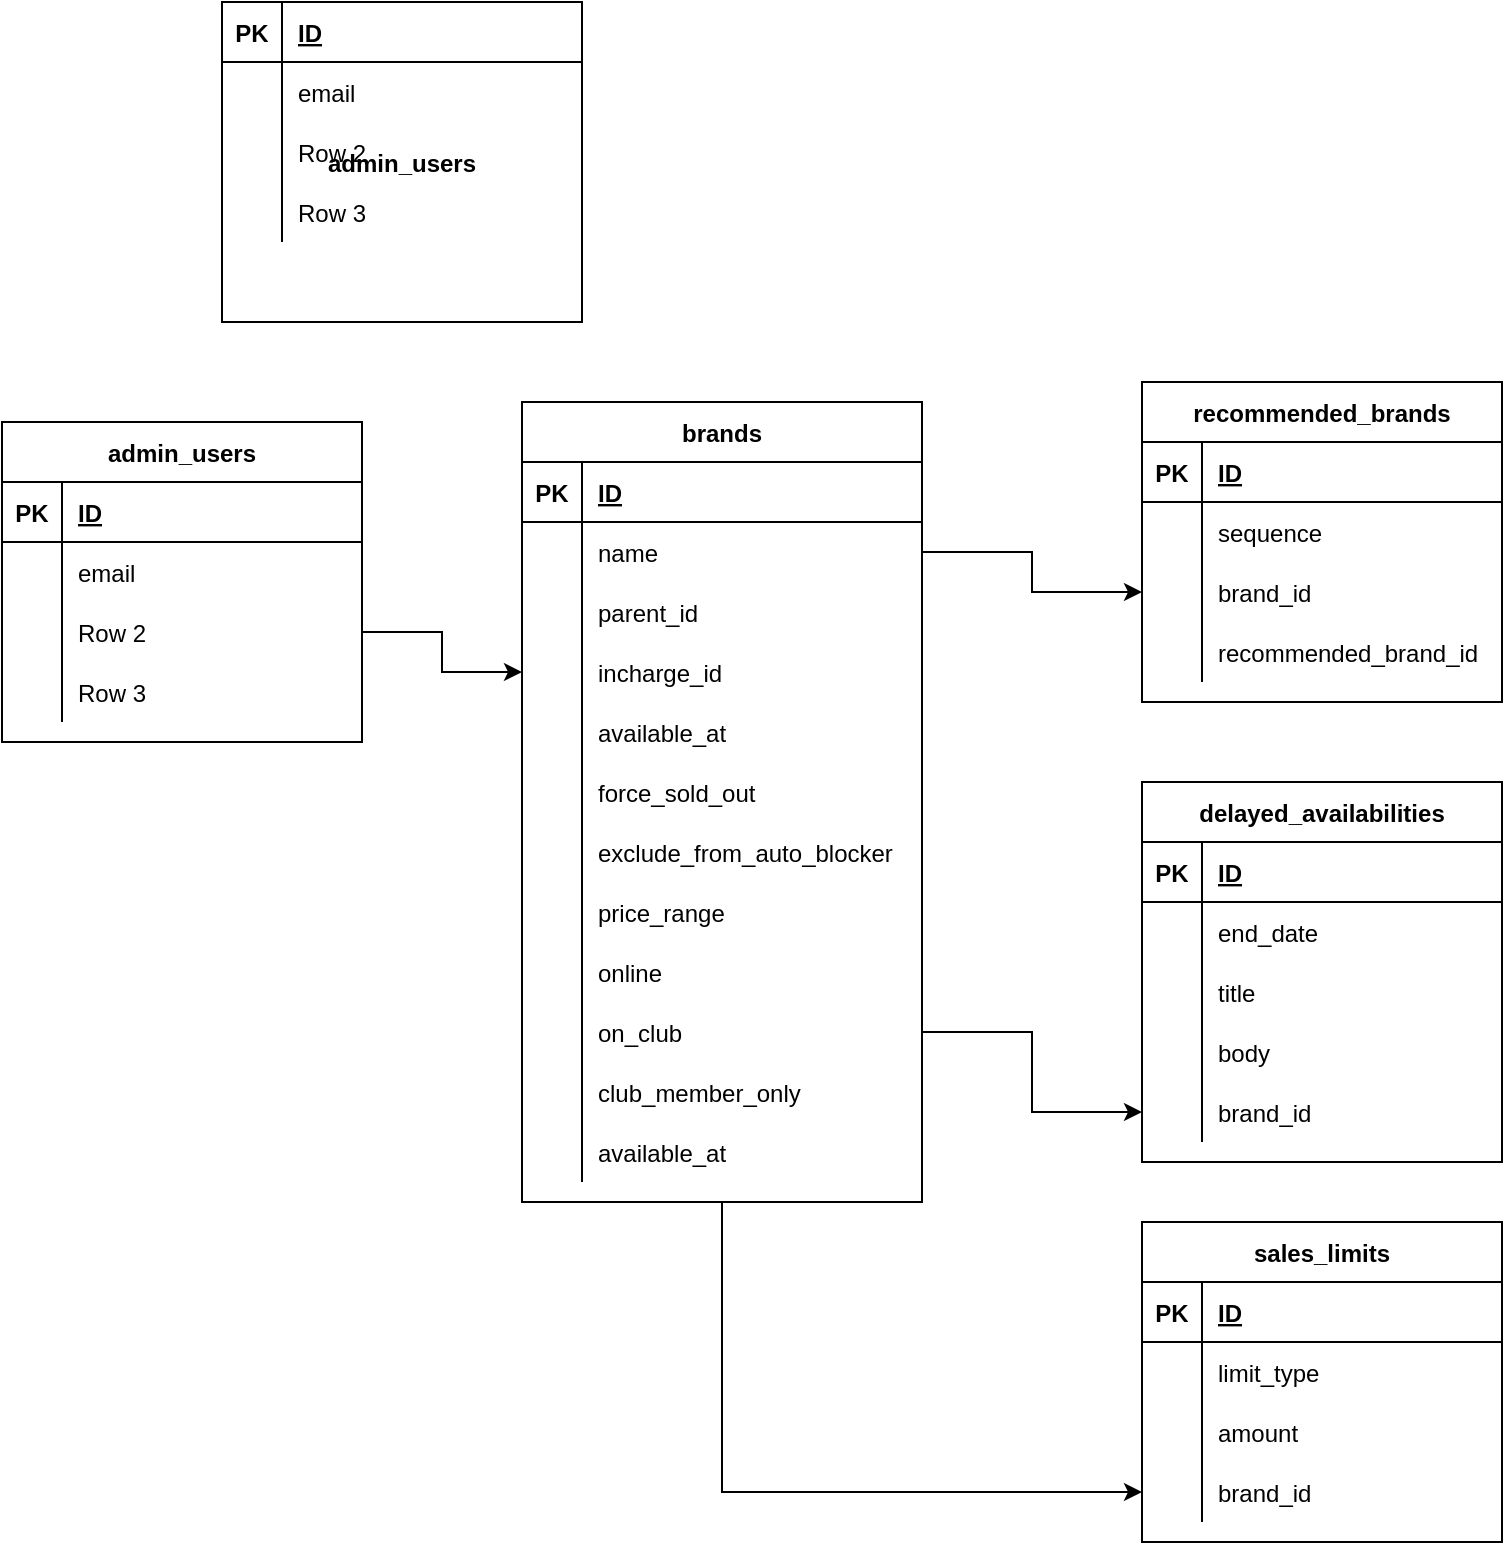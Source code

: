 <mxfile version="20.2.7" type="github">
  <diagram id="bgXe-DdSBc3N5ThcsuZM" name="Page-1">
    <mxGraphModel dx="826" dy="565" grid="1" gridSize="10" guides="1" tooltips="1" connect="1" arrows="1" fold="1" page="1" pageScale="1" pageWidth="850" pageHeight="1100" math="0" shadow="0">
      <root>
        <mxCell id="0" />
        <mxCell id="1" parent="0" />
        <mxCell id="TSjNfeN10RBtT6Kptu-F-99" style="edgeStyle=orthogonalEdgeStyle;rounded=0;orthogonalLoop=1;jettySize=auto;html=1;entryX=0;entryY=0.5;entryDx=0;entryDy=0;" parent="1" source="TSjNfeN10RBtT6Kptu-F-1" target="TSjNfeN10RBtT6Kptu-F-96" edge="1">
          <mxGeometry relative="1" as="geometry" />
        </mxCell>
        <mxCell id="TSjNfeN10RBtT6Kptu-F-1" value="brands" style="shape=table;startSize=30;container=1;collapsible=1;childLayout=tableLayout;fixedRows=1;rowLines=0;fontStyle=1;align=center;resizeLast=1;" parent="1" vertex="1">
          <mxGeometry x="330" y="490" width="200" height="400" as="geometry" />
        </mxCell>
        <mxCell id="TSjNfeN10RBtT6Kptu-F-2" value="" style="shape=tableRow;horizontal=0;startSize=0;swimlaneHead=0;swimlaneBody=0;fillColor=none;collapsible=0;dropTarget=0;points=[[0,0.5],[1,0.5]];portConstraint=eastwest;top=0;left=0;right=0;bottom=1;" parent="TSjNfeN10RBtT6Kptu-F-1" vertex="1">
          <mxGeometry y="30" width="200" height="30" as="geometry" />
        </mxCell>
        <mxCell id="TSjNfeN10RBtT6Kptu-F-3" value="PK" style="shape=partialRectangle;connectable=0;fillColor=none;top=0;left=0;bottom=0;right=0;fontStyle=1;overflow=hidden;" parent="TSjNfeN10RBtT6Kptu-F-2" vertex="1">
          <mxGeometry width="30" height="30" as="geometry">
            <mxRectangle width="30" height="30" as="alternateBounds" />
          </mxGeometry>
        </mxCell>
        <mxCell id="TSjNfeN10RBtT6Kptu-F-4" value="ID" style="shape=partialRectangle;connectable=0;fillColor=none;top=0;left=0;bottom=0;right=0;align=left;spacingLeft=6;fontStyle=5;overflow=hidden;" parent="TSjNfeN10RBtT6Kptu-F-2" vertex="1">
          <mxGeometry x="30" width="170" height="30" as="geometry">
            <mxRectangle width="170" height="30" as="alternateBounds" />
          </mxGeometry>
        </mxCell>
        <mxCell id="TSjNfeN10RBtT6Kptu-F-5" value="" style="shape=tableRow;horizontal=0;startSize=0;swimlaneHead=0;swimlaneBody=0;fillColor=none;collapsible=0;dropTarget=0;points=[[0,0.5],[1,0.5]];portConstraint=eastwest;top=0;left=0;right=0;bottom=0;" parent="TSjNfeN10RBtT6Kptu-F-1" vertex="1">
          <mxGeometry y="60" width="200" height="30" as="geometry" />
        </mxCell>
        <mxCell id="TSjNfeN10RBtT6Kptu-F-6" value="" style="shape=partialRectangle;connectable=0;fillColor=none;top=0;left=0;bottom=0;right=0;editable=1;overflow=hidden;" parent="TSjNfeN10RBtT6Kptu-F-5" vertex="1">
          <mxGeometry width="30" height="30" as="geometry">
            <mxRectangle width="30" height="30" as="alternateBounds" />
          </mxGeometry>
        </mxCell>
        <mxCell id="TSjNfeN10RBtT6Kptu-F-7" value="name" style="shape=partialRectangle;connectable=0;fillColor=none;top=0;left=0;bottom=0;right=0;align=left;spacingLeft=6;overflow=hidden;" parent="TSjNfeN10RBtT6Kptu-F-5" vertex="1">
          <mxGeometry x="30" width="170" height="30" as="geometry">
            <mxRectangle width="170" height="30" as="alternateBounds" />
          </mxGeometry>
        </mxCell>
        <mxCell id="TSjNfeN10RBtT6Kptu-F-8" value="" style="shape=tableRow;horizontal=0;startSize=0;swimlaneHead=0;swimlaneBody=0;fillColor=none;collapsible=0;dropTarget=0;points=[[0,0.5],[1,0.5]];portConstraint=eastwest;top=0;left=0;right=0;bottom=0;" parent="TSjNfeN10RBtT6Kptu-F-1" vertex="1">
          <mxGeometry y="90" width="200" height="30" as="geometry" />
        </mxCell>
        <mxCell id="TSjNfeN10RBtT6Kptu-F-9" value="" style="shape=partialRectangle;connectable=0;fillColor=none;top=0;left=0;bottom=0;right=0;editable=1;overflow=hidden;" parent="TSjNfeN10RBtT6Kptu-F-8" vertex="1">
          <mxGeometry width="30" height="30" as="geometry">
            <mxRectangle width="30" height="30" as="alternateBounds" />
          </mxGeometry>
        </mxCell>
        <mxCell id="TSjNfeN10RBtT6Kptu-F-10" value="parent_id" style="shape=partialRectangle;connectable=0;fillColor=none;top=0;left=0;bottom=0;right=0;align=left;spacingLeft=6;overflow=hidden;" parent="TSjNfeN10RBtT6Kptu-F-8" vertex="1">
          <mxGeometry x="30" width="170" height="30" as="geometry">
            <mxRectangle width="170" height="30" as="alternateBounds" />
          </mxGeometry>
        </mxCell>
        <mxCell id="TSjNfeN10RBtT6Kptu-F-11" value="" style="shape=tableRow;horizontal=0;startSize=0;swimlaneHead=0;swimlaneBody=0;fillColor=none;collapsible=0;dropTarget=0;points=[[0,0.5],[1,0.5]];portConstraint=eastwest;top=0;left=0;right=0;bottom=0;" parent="TSjNfeN10RBtT6Kptu-F-1" vertex="1">
          <mxGeometry y="120" width="200" height="30" as="geometry" />
        </mxCell>
        <mxCell id="TSjNfeN10RBtT6Kptu-F-12" value="" style="shape=partialRectangle;connectable=0;fillColor=none;top=0;left=0;bottom=0;right=0;editable=1;overflow=hidden;" parent="TSjNfeN10RBtT6Kptu-F-11" vertex="1">
          <mxGeometry width="30" height="30" as="geometry">
            <mxRectangle width="30" height="30" as="alternateBounds" />
          </mxGeometry>
        </mxCell>
        <mxCell id="TSjNfeN10RBtT6Kptu-F-13" value="incharge_id" style="shape=partialRectangle;connectable=0;fillColor=none;top=0;left=0;bottom=0;right=0;align=left;spacingLeft=6;overflow=hidden;" parent="TSjNfeN10RBtT6Kptu-F-11" vertex="1">
          <mxGeometry x="30" width="170" height="30" as="geometry">
            <mxRectangle width="170" height="30" as="alternateBounds" />
          </mxGeometry>
        </mxCell>
        <mxCell id="TSjNfeN10RBtT6Kptu-F-40" value="" style="shape=tableRow;horizontal=0;startSize=0;swimlaneHead=0;swimlaneBody=0;fillColor=none;collapsible=0;dropTarget=0;points=[[0,0.5],[1,0.5]];portConstraint=eastwest;top=0;left=0;right=0;bottom=0;" parent="TSjNfeN10RBtT6Kptu-F-1" vertex="1">
          <mxGeometry y="150" width="200" height="30" as="geometry" />
        </mxCell>
        <mxCell id="TSjNfeN10RBtT6Kptu-F-41" value="" style="shape=partialRectangle;connectable=0;fillColor=none;top=0;left=0;bottom=0;right=0;editable=1;overflow=hidden;" parent="TSjNfeN10RBtT6Kptu-F-40" vertex="1">
          <mxGeometry width="30" height="30" as="geometry">
            <mxRectangle width="30" height="30" as="alternateBounds" />
          </mxGeometry>
        </mxCell>
        <mxCell id="TSjNfeN10RBtT6Kptu-F-42" value="available_at" style="shape=partialRectangle;connectable=0;fillColor=none;top=0;left=0;bottom=0;right=0;align=left;spacingLeft=6;overflow=hidden;" parent="TSjNfeN10RBtT6Kptu-F-40" vertex="1">
          <mxGeometry x="30" width="170" height="30" as="geometry">
            <mxRectangle width="170" height="30" as="alternateBounds" />
          </mxGeometry>
        </mxCell>
        <mxCell id="TSjNfeN10RBtT6Kptu-F-43" value="" style="shape=tableRow;horizontal=0;startSize=0;swimlaneHead=0;swimlaneBody=0;fillColor=none;collapsible=0;dropTarget=0;points=[[0,0.5],[1,0.5]];portConstraint=eastwest;top=0;left=0;right=0;bottom=0;" parent="TSjNfeN10RBtT6Kptu-F-1" vertex="1">
          <mxGeometry y="180" width="200" height="30" as="geometry" />
        </mxCell>
        <mxCell id="TSjNfeN10RBtT6Kptu-F-44" value="" style="shape=partialRectangle;connectable=0;fillColor=none;top=0;left=0;bottom=0;right=0;editable=1;overflow=hidden;" parent="TSjNfeN10RBtT6Kptu-F-43" vertex="1">
          <mxGeometry width="30" height="30" as="geometry">
            <mxRectangle width="30" height="30" as="alternateBounds" />
          </mxGeometry>
        </mxCell>
        <mxCell id="TSjNfeN10RBtT6Kptu-F-45" value="force_sold_out" style="shape=partialRectangle;connectable=0;fillColor=none;top=0;left=0;bottom=0;right=0;align=left;spacingLeft=6;overflow=hidden;" parent="TSjNfeN10RBtT6Kptu-F-43" vertex="1">
          <mxGeometry x="30" width="170" height="30" as="geometry">
            <mxRectangle width="170" height="30" as="alternateBounds" />
          </mxGeometry>
        </mxCell>
        <mxCell id="TSjNfeN10RBtT6Kptu-F-46" value="" style="shape=tableRow;horizontal=0;startSize=0;swimlaneHead=0;swimlaneBody=0;fillColor=none;collapsible=0;dropTarget=0;points=[[0,0.5],[1,0.5]];portConstraint=eastwest;top=0;left=0;right=0;bottom=0;" parent="TSjNfeN10RBtT6Kptu-F-1" vertex="1">
          <mxGeometry y="210" width="200" height="30" as="geometry" />
        </mxCell>
        <mxCell id="TSjNfeN10RBtT6Kptu-F-47" value="" style="shape=partialRectangle;connectable=0;fillColor=none;top=0;left=0;bottom=0;right=0;editable=1;overflow=hidden;" parent="TSjNfeN10RBtT6Kptu-F-46" vertex="1">
          <mxGeometry width="30" height="30" as="geometry">
            <mxRectangle width="30" height="30" as="alternateBounds" />
          </mxGeometry>
        </mxCell>
        <mxCell id="TSjNfeN10RBtT6Kptu-F-48" value="exclude_from_auto_blocker" style="shape=partialRectangle;connectable=0;fillColor=none;top=0;left=0;bottom=0;right=0;align=left;spacingLeft=6;overflow=hidden;" parent="TSjNfeN10RBtT6Kptu-F-46" vertex="1">
          <mxGeometry x="30" width="170" height="30" as="geometry">
            <mxRectangle width="170" height="30" as="alternateBounds" />
          </mxGeometry>
        </mxCell>
        <mxCell id="TSjNfeN10RBtT6Kptu-F-49" value="" style="shape=tableRow;horizontal=0;startSize=0;swimlaneHead=0;swimlaneBody=0;fillColor=none;collapsible=0;dropTarget=0;points=[[0,0.5],[1,0.5]];portConstraint=eastwest;top=0;left=0;right=0;bottom=0;" parent="TSjNfeN10RBtT6Kptu-F-1" vertex="1">
          <mxGeometry y="240" width="200" height="30" as="geometry" />
        </mxCell>
        <mxCell id="TSjNfeN10RBtT6Kptu-F-50" value="" style="shape=partialRectangle;connectable=0;fillColor=none;top=0;left=0;bottom=0;right=0;editable=1;overflow=hidden;" parent="TSjNfeN10RBtT6Kptu-F-49" vertex="1">
          <mxGeometry width="30" height="30" as="geometry">
            <mxRectangle width="30" height="30" as="alternateBounds" />
          </mxGeometry>
        </mxCell>
        <mxCell id="TSjNfeN10RBtT6Kptu-F-51" value="price_range" style="shape=partialRectangle;connectable=0;fillColor=none;top=0;left=0;bottom=0;right=0;align=left;spacingLeft=6;overflow=hidden;" parent="TSjNfeN10RBtT6Kptu-F-49" vertex="1">
          <mxGeometry x="30" width="170" height="30" as="geometry">
            <mxRectangle width="170" height="30" as="alternateBounds" />
          </mxGeometry>
        </mxCell>
        <mxCell id="TSjNfeN10RBtT6Kptu-F-52" value="" style="shape=tableRow;horizontal=0;startSize=0;swimlaneHead=0;swimlaneBody=0;fillColor=none;collapsible=0;dropTarget=0;points=[[0,0.5],[1,0.5]];portConstraint=eastwest;top=0;left=0;right=0;bottom=0;" parent="TSjNfeN10RBtT6Kptu-F-1" vertex="1">
          <mxGeometry y="270" width="200" height="30" as="geometry" />
        </mxCell>
        <mxCell id="TSjNfeN10RBtT6Kptu-F-53" value="" style="shape=partialRectangle;connectable=0;fillColor=none;top=0;left=0;bottom=0;right=0;editable=1;overflow=hidden;" parent="TSjNfeN10RBtT6Kptu-F-52" vertex="1">
          <mxGeometry width="30" height="30" as="geometry">
            <mxRectangle width="30" height="30" as="alternateBounds" />
          </mxGeometry>
        </mxCell>
        <mxCell id="TSjNfeN10RBtT6Kptu-F-54" value="online" style="shape=partialRectangle;connectable=0;fillColor=none;top=0;left=0;bottom=0;right=0;align=left;spacingLeft=6;overflow=hidden;" parent="TSjNfeN10RBtT6Kptu-F-52" vertex="1">
          <mxGeometry x="30" width="170" height="30" as="geometry">
            <mxRectangle width="170" height="30" as="alternateBounds" />
          </mxGeometry>
        </mxCell>
        <mxCell id="TSjNfeN10RBtT6Kptu-F-55" value="" style="shape=tableRow;horizontal=0;startSize=0;swimlaneHead=0;swimlaneBody=0;fillColor=none;collapsible=0;dropTarget=0;points=[[0,0.5],[1,0.5]];portConstraint=eastwest;top=0;left=0;right=0;bottom=0;" parent="TSjNfeN10RBtT6Kptu-F-1" vertex="1">
          <mxGeometry y="300" width="200" height="30" as="geometry" />
        </mxCell>
        <mxCell id="TSjNfeN10RBtT6Kptu-F-56" value="" style="shape=partialRectangle;connectable=0;fillColor=none;top=0;left=0;bottom=0;right=0;editable=1;overflow=hidden;" parent="TSjNfeN10RBtT6Kptu-F-55" vertex="1">
          <mxGeometry width="30" height="30" as="geometry">
            <mxRectangle width="30" height="30" as="alternateBounds" />
          </mxGeometry>
        </mxCell>
        <mxCell id="TSjNfeN10RBtT6Kptu-F-57" value="on_club" style="shape=partialRectangle;connectable=0;fillColor=none;top=0;left=0;bottom=0;right=0;align=left;spacingLeft=6;overflow=hidden;" parent="TSjNfeN10RBtT6Kptu-F-55" vertex="1">
          <mxGeometry x="30" width="170" height="30" as="geometry">
            <mxRectangle width="170" height="30" as="alternateBounds" />
          </mxGeometry>
        </mxCell>
        <mxCell id="TSjNfeN10RBtT6Kptu-F-58" value="" style="shape=tableRow;horizontal=0;startSize=0;swimlaneHead=0;swimlaneBody=0;fillColor=none;collapsible=0;dropTarget=0;points=[[0,0.5],[1,0.5]];portConstraint=eastwest;top=0;left=0;right=0;bottom=0;" parent="TSjNfeN10RBtT6Kptu-F-1" vertex="1">
          <mxGeometry y="330" width="200" height="30" as="geometry" />
        </mxCell>
        <mxCell id="TSjNfeN10RBtT6Kptu-F-59" value="" style="shape=partialRectangle;connectable=0;fillColor=none;top=0;left=0;bottom=0;right=0;editable=1;overflow=hidden;" parent="TSjNfeN10RBtT6Kptu-F-58" vertex="1">
          <mxGeometry width="30" height="30" as="geometry">
            <mxRectangle width="30" height="30" as="alternateBounds" />
          </mxGeometry>
        </mxCell>
        <mxCell id="TSjNfeN10RBtT6Kptu-F-60" value="club_member_only" style="shape=partialRectangle;connectable=0;fillColor=none;top=0;left=0;bottom=0;right=0;align=left;spacingLeft=6;overflow=hidden;" parent="TSjNfeN10RBtT6Kptu-F-58" vertex="1">
          <mxGeometry x="30" width="170" height="30" as="geometry">
            <mxRectangle width="170" height="30" as="alternateBounds" />
          </mxGeometry>
        </mxCell>
        <mxCell id="TSjNfeN10RBtT6Kptu-F-61" value="" style="shape=tableRow;horizontal=0;startSize=0;swimlaneHead=0;swimlaneBody=0;fillColor=none;collapsible=0;dropTarget=0;points=[[0,0.5],[1,0.5]];portConstraint=eastwest;top=0;left=0;right=0;bottom=0;" parent="TSjNfeN10RBtT6Kptu-F-1" vertex="1">
          <mxGeometry y="360" width="200" height="30" as="geometry" />
        </mxCell>
        <mxCell id="TSjNfeN10RBtT6Kptu-F-62" value="" style="shape=partialRectangle;connectable=0;fillColor=none;top=0;left=0;bottom=0;right=0;editable=1;overflow=hidden;" parent="TSjNfeN10RBtT6Kptu-F-61" vertex="1">
          <mxGeometry width="30" height="30" as="geometry">
            <mxRectangle width="30" height="30" as="alternateBounds" />
          </mxGeometry>
        </mxCell>
        <mxCell id="TSjNfeN10RBtT6Kptu-F-63" value="available_at" style="shape=partialRectangle;connectable=0;fillColor=none;top=0;left=0;bottom=0;right=0;align=left;spacingLeft=6;overflow=hidden;" parent="TSjNfeN10RBtT6Kptu-F-61" vertex="1">
          <mxGeometry x="30" width="170" height="30" as="geometry">
            <mxRectangle width="170" height="30" as="alternateBounds" />
          </mxGeometry>
        </mxCell>
        <mxCell id="TSjNfeN10RBtT6Kptu-F-14" value="admin_users" style="shape=table;startSize=30;container=1;collapsible=1;childLayout=tableLayout;fixedRows=1;rowLines=0;fontStyle=1;align=center;resizeLast=1;" parent="1" vertex="1">
          <mxGeometry x="70" y="500" width="180" height="160" as="geometry" />
        </mxCell>
        <mxCell id="TSjNfeN10RBtT6Kptu-F-15" value="" style="shape=tableRow;horizontal=0;startSize=0;swimlaneHead=0;swimlaneBody=0;fillColor=none;collapsible=0;dropTarget=0;points=[[0,0.5],[1,0.5]];portConstraint=eastwest;top=0;left=0;right=0;bottom=1;" parent="TSjNfeN10RBtT6Kptu-F-14" vertex="1">
          <mxGeometry y="30" width="180" height="30" as="geometry" />
        </mxCell>
        <mxCell id="TSjNfeN10RBtT6Kptu-F-16" value="PK" style="shape=partialRectangle;connectable=0;fillColor=none;top=0;left=0;bottom=0;right=0;fontStyle=1;overflow=hidden;" parent="TSjNfeN10RBtT6Kptu-F-15" vertex="1">
          <mxGeometry width="30" height="30" as="geometry">
            <mxRectangle width="30" height="30" as="alternateBounds" />
          </mxGeometry>
        </mxCell>
        <mxCell id="TSjNfeN10RBtT6Kptu-F-17" value="ID" style="shape=partialRectangle;connectable=0;fillColor=none;top=0;left=0;bottom=0;right=0;align=left;spacingLeft=6;fontStyle=5;overflow=hidden;" parent="TSjNfeN10RBtT6Kptu-F-15" vertex="1">
          <mxGeometry x="30" width="150" height="30" as="geometry">
            <mxRectangle width="150" height="30" as="alternateBounds" />
          </mxGeometry>
        </mxCell>
        <mxCell id="TSjNfeN10RBtT6Kptu-F-18" value="" style="shape=tableRow;horizontal=0;startSize=0;swimlaneHead=0;swimlaneBody=0;fillColor=none;collapsible=0;dropTarget=0;points=[[0,0.5],[1,0.5]];portConstraint=eastwest;top=0;left=0;right=0;bottom=0;" parent="TSjNfeN10RBtT6Kptu-F-14" vertex="1">
          <mxGeometry y="60" width="180" height="30" as="geometry" />
        </mxCell>
        <mxCell id="TSjNfeN10RBtT6Kptu-F-19" value="" style="shape=partialRectangle;connectable=0;fillColor=none;top=0;left=0;bottom=0;right=0;editable=1;overflow=hidden;" parent="TSjNfeN10RBtT6Kptu-F-18" vertex="1">
          <mxGeometry width="30" height="30" as="geometry">
            <mxRectangle width="30" height="30" as="alternateBounds" />
          </mxGeometry>
        </mxCell>
        <mxCell id="TSjNfeN10RBtT6Kptu-F-20" value="email" style="shape=partialRectangle;connectable=0;fillColor=none;top=0;left=0;bottom=0;right=0;align=left;spacingLeft=6;overflow=hidden;" parent="TSjNfeN10RBtT6Kptu-F-18" vertex="1">
          <mxGeometry x="30" width="150" height="30" as="geometry">
            <mxRectangle width="150" height="30" as="alternateBounds" />
          </mxGeometry>
        </mxCell>
        <mxCell id="TSjNfeN10RBtT6Kptu-F-21" value="" style="shape=tableRow;horizontal=0;startSize=0;swimlaneHead=0;swimlaneBody=0;fillColor=none;collapsible=0;dropTarget=0;points=[[0,0.5],[1,0.5]];portConstraint=eastwest;top=0;left=0;right=0;bottom=0;" parent="TSjNfeN10RBtT6Kptu-F-14" vertex="1">
          <mxGeometry y="90" width="180" height="30" as="geometry" />
        </mxCell>
        <mxCell id="TSjNfeN10RBtT6Kptu-F-22" value="" style="shape=partialRectangle;connectable=0;fillColor=none;top=0;left=0;bottom=0;right=0;editable=1;overflow=hidden;" parent="TSjNfeN10RBtT6Kptu-F-21" vertex="1">
          <mxGeometry width="30" height="30" as="geometry">
            <mxRectangle width="30" height="30" as="alternateBounds" />
          </mxGeometry>
        </mxCell>
        <mxCell id="TSjNfeN10RBtT6Kptu-F-23" value="Row 2" style="shape=partialRectangle;connectable=0;fillColor=none;top=0;left=0;bottom=0;right=0;align=left;spacingLeft=6;overflow=hidden;" parent="TSjNfeN10RBtT6Kptu-F-21" vertex="1">
          <mxGeometry x="30" width="150" height="30" as="geometry">
            <mxRectangle width="150" height="30" as="alternateBounds" />
          </mxGeometry>
        </mxCell>
        <mxCell id="TSjNfeN10RBtT6Kptu-F-24" value="" style="shape=tableRow;horizontal=0;startSize=0;swimlaneHead=0;swimlaneBody=0;fillColor=none;collapsible=0;dropTarget=0;points=[[0,0.5],[1,0.5]];portConstraint=eastwest;top=0;left=0;right=0;bottom=0;" parent="TSjNfeN10RBtT6Kptu-F-14" vertex="1">
          <mxGeometry y="120" width="180" height="30" as="geometry" />
        </mxCell>
        <mxCell id="TSjNfeN10RBtT6Kptu-F-25" value="" style="shape=partialRectangle;connectable=0;fillColor=none;top=0;left=0;bottom=0;right=0;editable=1;overflow=hidden;" parent="TSjNfeN10RBtT6Kptu-F-24" vertex="1">
          <mxGeometry width="30" height="30" as="geometry">
            <mxRectangle width="30" height="30" as="alternateBounds" />
          </mxGeometry>
        </mxCell>
        <mxCell id="TSjNfeN10RBtT6Kptu-F-26" value="Row 3" style="shape=partialRectangle;connectable=0;fillColor=none;top=0;left=0;bottom=0;right=0;align=left;spacingLeft=6;overflow=hidden;" parent="TSjNfeN10RBtT6Kptu-F-24" vertex="1">
          <mxGeometry x="30" width="150" height="30" as="geometry">
            <mxRectangle width="150" height="30" as="alternateBounds" />
          </mxGeometry>
        </mxCell>
        <mxCell id="TSjNfeN10RBtT6Kptu-F-27" value="recommended_brands" style="shape=table;startSize=30;container=1;collapsible=1;childLayout=tableLayout;fixedRows=1;rowLines=0;fontStyle=1;align=center;resizeLast=1;" parent="1" vertex="1">
          <mxGeometry x="640" y="480" width="180" height="160" as="geometry" />
        </mxCell>
        <mxCell id="TSjNfeN10RBtT6Kptu-F-28" value="" style="shape=tableRow;horizontal=0;startSize=0;swimlaneHead=0;swimlaneBody=0;fillColor=none;collapsible=0;dropTarget=0;points=[[0,0.5],[1,0.5]];portConstraint=eastwest;top=0;left=0;right=0;bottom=1;" parent="TSjNfeN10RBtT6Kptu-F-27" vertex="1">
          <mxGeometry y="30" width="180" height="30" as="geometry" />
        </mxCell>
        <mxCell id="TSjNfeN10RBtT6Kptu-F-29" value="PK" style="shape=partialRectangle;connectable=0;fillColor=none;top=0;left=0;bottom=0;right=0;fontStyle=1;overflow=hidden;" parent="TSjNfeN10RBtT6Kptu-F-28" vertex="1">
          <mxGeometry width="30" height="30" as="geometry">
            <mxRectangle width="30" height="30" as="alternateBounds" />
          </mxGeometry>
        </mxCell>
        <mxCell id="TSjNfeN10RBtT6Kptu-F-30" value="ID" style="shape=partialRectangle;connectable=0;fillColor=none;top=0;left=0;bottom=0;right=0;align=left;spacingLeft=6;fontStyle=5;overflow=hidden;" parent="TSjNfeN10RBtT6Kptu-F-28" vertex="1">
          <mxGeometry x="30" width="150" height="30" as="geometry">
            <mxRectangle width="150" height="30" as="alternateBounds" />
          </mxGeometry>
        </mxCell>
        <mxCell id="TSjNfeN10RBtT6Kptu-F-31" value="" style="shape=tableRow;horizontal=0;startSize=0;swimlaneHead=0;swimlaneBody=0;fillColor=none;collapsible=0;dropTarget=0;points=[[0,0.5],[1,0.5]];portConstraint=eastwest;top=0;left=0;right=0;bottom=0;" parent="TSjNfeN10RBtT6Kptu-F-27" vertex="1">
          <mxGeometry y="60" width="180" height="30" as="geometry" />
        </mxCell>
        <mxCell id="TSjNfeN10RBtT6Kptu-F-32" value="" style="shape=partialRectangle;connectable=0;fillColor=none;top=0;left=0;bottom=0;right=0;editable=1;overflow=hidden;" parent="TSjNfeN10RBtT6Kptu-F-31" vertex="1">
          <mxGeometry width="30" height="30" as="geometry">
            <mxRectangle width="30" height="30" as="alternateBounds" />
          </mxGeometry>
        </mxCell>
        <mxCell id="TSjNfeN10RBtT6Kptu-F-33" value="sequence" style="shape=partialRectangle;connectable=0;fillColor=none;top=0;left=0;bottom=0;right=0;align=left;spacingLeft=6;overflow=hidden;" parent="TSjNfeN10RBtT6Kptu-F-31" vertex="1">
          <mxGeometry x="30" width="150" height="30" as="geometry">
            <mxRectangle width="150" height="30" as="alternateBounds" />
          </mxGeometry>
        </mxCell>
        <mxCell id="TSjNfeN10RBtT6Kptu-F-34" value="" style="shape=tableRow;horizontal=0;startSize=0;swimlaneHead=0;swimlaneBody=0;fillColor=none;collapsible=0;dropTarget=0;points=[[0,0.5],[1,0.5]];portConstraint=eastwest;top=0;left=0;right=0;bottom=0;" parent="TSjNfeN10RBtT6Kptu-F-27" vertex="1">
          <mxGeometry y="90" width="180" height="30" as="geometry" />
        </mxCell>
        <mxCell id="TSjNfeN10RBtT6Kptu-F-35" value="" style="shape=partialRectangle;connectable=0;fillColor=none;top=0;left=0;bottom=0;right=0;editable=1;overflow=hidden;" parent="TSjNfeN10RBtT6Kptu-F-34" vertex="1">
          <mxGeometry width="30" height="30" as="geometry">
            <mxRectangle width="30" height="30" as="alternateBounds" />
          </mxGeometry>
        </mxCell>
        <mxCell id="TSjNfeN10RBtT6Kptu-F-36" value="brand_id" style="shape=partialRectangle;connectable=0;fillColor=none;top=0;left=0;bottom=0;right=0;align=left;spacingLeft=6;overflow=hidden;" parent="TSjNfeN10RBtT6Kptu-F-34" vertex="1">
          <mxGeometry x="30" width="150" height="30" as="geometry">
            <mxRectangle width="150" height="30" as="alternateBounds" />
          </mxGeometry>
        </mxCell>
        <mxCell id="TSjNfeN10RBtT6Kptu-F-37" value="" style="shape=tableRow;horizontal=0;startSize=0;swimlaneHead=0;swimlaneBody=0;fillColor=none;collapsible=0;dropTarget=0;points=[[0,0.5],[1,0.5]];portConstraint=eastwest;top=0;left=0;right=0;bottom=0;" parent="TSjNfeN10RBtT6Kptu-F-27" vertex="1">
          <mxGeometry y="120" width="180" height="30" as="geometry" />
        </mxCell>
        <mxCell id="TSjNfeN10RBtT6Kptu-F-38" value="" style="shape=partialRectangle;connectable=0;fillColor=none;top=0;left=0;bottom=0;right=0;editable=1;overflow=hidden;" parent="TSjNfeN10RBtT6Kptu-F-37" vertex="1">
          <mxGeometry width="30" height="30" as="geometry">
            <mxRectangle width="30" height="30" as="alternateBounds" />
          </mxGeometry>
        </mxCell>
        <mxCell id="TSjNfeN10RBtT6Kptu-F-39" value="recommended_brand_id" style="shape=partialRectangle;connectable=0;fillColor=none;top=0;left=0;bottom=0;right=0;align=left;spacingLeft=6;overflow=hidden;" parent="TSjNfeN10RBtT6Kptu-F-37" vertex="1">
          <mxGeometry x="30" width="150" height="30" as="geometry">
            <mxRectangle width="150" height="30" as="alternateBounds" />
          </mxGeometry>
        </mxCell>
        <mxCell id="TSjNfeN10RBtT6Kptu-F-64" value="delayed_availabilities" style="shape=table;startSize=30;container=1;collapsible=1;childLayout=tableLayout;fixedRows=1;rowLines=0;fontStyle=1;align=center;resizeLast=1;" parent="1" vertex="1">
          <mxGeometry x="640" y="680" width="180" height="190" as="geometry" />
        </mxCell>
        <mxCell id="TSjNfeN10RBtT6Kptu-F-65" value="" style="shape=tableRow;horizontal=0;startSize=0;swimlaneHead=0;swimlaneBody=0;fillColor=none;collapsible=0;dropTarget=0;points=[[0,0.5],[1,0.5]];portConstraint=eastwest;top=0;left=0;right=0;bottom=1;" parent="TSjNfeN10RBtT6Kptu-F-64" vertex="1">
          <mxGeometry y="30" width="180" height="30" as="geometry" />
        </mxCell>
        <mxCell id="TSjNfeN10RBtT6Kptu-F-66" value="PK" style="shape=partialRectangle;connectable=0;fillColor=none;top=0;left=0;bottom=0;right=0;fontStyle=1;overflow=hidden;" parent="TSjNfeN10RBtT6Kptu-F-65" vertex="1">
          <mxGeometry width="30" height="30" as="geometry">
            <mxRectangle width="30" height="30" as="alternateBounds" />
          </mxGeometry>
        </mxCell>
        <mxCell id="TSjNfeN10RBtT6Kptu-F-67" value="ID" style="shape=partialRectangle;connectable=0;fillColor=none;top=0;left=0;bottom=0;right=0;align=left;spacingLeft=6;fontStyle=5;overflow=hidden;" parent="TSjNfeN10RBtT6Kptu-F-65" vertex="1">
          <mxGeometry x="30" width="150" height="30" as="geometry">
            <mxRectangle width="150" height="30" as="alternateBounds" />
          </mxGeometry>
        </mxCell>
        <mxCell id="TSjNfeN10RBtT6Kptu-F-68" value="" style="shape=tableRow;horizontal=0;startSize=0;swimlaneHead=0;swimlaneBody=0;fillColor=none;collapsible=0;dropTarget=0;points=[[0,0.5],[1,0.5]];portConstraint=eastwest;top=0;left=0;right=0;bottom=0;" parent="TSjNfeN10RBtT6Kptu-F-64" vertex="1">
          <mxGeometry y="60" width="180" height="30" as="geometry" />
        </mxCell>
        <mxCell id="TSjNfeN10RBtT6Kptu-F-69" value="" style="shape=partialRectangle;connectable=0;fillColor=none;top=0;left=0;bottom=0;right=0;editable=1;overflow=hidden;" parent="TSjNfeN10RBtT6Kptu-F-68" vertex="1">
          <mxGeometry width="30" height="30" as="geometry">
            <mxRectangle width="30" height="30" as="alternateBounds" />
          </mxGeometry>
        </mxCell>
        <mxCell id="TSjNfeN10RBtT6Kptu-F-70" value="end_date" style="shape=partialRectangle;connectable=0;fillColor=none;top=0;left=0;bottom=0;right=0;align=left;spacingLeft=6;overflow=hidden;" parent="TSjNfeN10RBtT6Kptu-F-68" vertex="1">
          <mxGeometry x="30" width="150" height="30" as="geometry">
            <mxRectangle width="150" height="30" as="alternateBounds" />
          </mxGeometry>
        </mxCell>
        <mxCell id="TSjNfeN10RBtT6Kptu-F-71" value="" style="shape=tableRow;horizontal=0;startSize=0;swimlaneHead=0;swimlaneBody=0;fillColor=none;collapsible=0;dropTarget=0;points=[[0,0.5],[1,0.5]];portConstraint=eastwest;top=0;left=0;right=0;bottom=0;" parent="TSjNfeN10RBtT6Kptu-F-64" vertex="1">
          <mxGeometry y="90" width="180" height="30" as="geometry" />
        </mxCell>
        <mxCell id="TSjNfeN10RBtT6Kptu-F-72" value="" style="shape=partialRectangle;connectable=0;fillColor=none;top=0;left=0;bottom=0;right=0;editable=1;overflow=hidden;" parent="TSjNfeN10RBtT6Kptu-F-71" vertex="1">
          <mxGeometry width="30" height="30" as="geometry">
            <mxRectangle width="30" height="30" as="alternateBounds" />
          </mxGeometry>
        </mxCell>
        <mxCell id="TSjNfeN10RBtT6Kptu-F-73" value="title" style="shape=partialRectangle;connectable=0;fillColor=none;top=0;left=0;bottom=0;right=0;align=left;spacingLeft=6;overflow=hidden;" parent="TSjNfeN10RBtT6Kptu-F-71" vertex="1">
          <mxGeometry x="30" width="150" height="30" as="geometry">
            <mxRectangle width="150" height="30" as="alternateBounds" />
          </mxGeometry>
        </mxCell>
        <mxCell id="TSjNfeN10RBtT6Kptu-F-74" value="" style="shape=tableRow;horizontal=0;startSize=0;swimlaneHead=0;swimlaneBody=0;fillColor=none;collapsible=0;dropTarget=0;points=[[0,0.5],[1,0.5]];portConstraint=eastwest;top=0;left=0;right=0;bottom=0;" parent="TSjNfeN10RBtT6Kptu-F-64" vertex="1">
          <mxGeometry y="120" width="180" height="30" as="geometry" />
        </mxCell>
        <mxCell id="TSjNfeN10RBtT6Kptu-F-75" value="" style="shape=partialRectangle;connectable=0;fillColor=none;top=0;left=0;bottom=0;right=0;editable=1;overflow=hidden;" parent="TSjNfeN10RBtT6Kptu-F-74" vertex="1">
          <mxGeometry width="30" height="30" as="geometry">
            <mxRectangle width="30" height="30" as="alternateBounds" />
          </mxGeometry>
        </mxCell>
        <mxCell id="TSjNfeN10RBtT6Kptu-F-76" value="body" style="shape=partialRectangle;connectable=0;fillColor=none;top=0;left=0;bottom=0;right=0;align=left;spacingLeft=6;overflow=hidden;" parent="TSjNfeN10RBtT6Kptu-F-74" vertex="1">
          <mxGeometry x="30" width="150" height="30" as="geometry">
            <mxRectangle width="150" height="30" as="alternateBounds" />
          </mxGeometry>
        </mxCell>
        <mxCell id="TSjNfeN10RBtT6Kptu-F-77" value="" style="shape=tableRow;horizontal=0;startSize=0;swimlaneHead=0;swimlaneBody=0;fillColor=none;collapsible=0;dropTarget=0;points=[[0,0.5],[1,0.5]];portConstraint=eastwest;top=0;left=0;right=0;bottom=0;" parent="TSjNfeN10RBtT6Kptu-F-64" vertex="1">
          <mxGeometry y="150" width="180" height="30" as="geometry" />
        </mxCell>
        <mxCell id="TSjNfeN10RBtT6Kptu-F-78" value="" style="shape=partialRectangle;connectable=0;fillColor=none;top=0;left=0;bottom=0;right=0;editable=1;overflow=hidden;" parent="TSjNfeN10RBtT6Kptu-F-77" vertex="1">
          <mxGeometry width="30" height="30" as="geometry">
            <mxRectangle width="30" height="30" as="alternateBounds" />
          </mxGeometry>
        </mxCell>
        <mxCell id="TSjNfeN10RBtT6Kptu-F-79" value="brand_id" style="shape=partialRectangle;connectable=0;fillColor=none;top=0;left=0;bottom=0;right=0;align=left;spacingLeft=6;overflow=hidden;" parent="TSjNfeN10RBtT6Kptu-F-77" vertex="1">
          <mxGeometry x="30" width="150" height="30" as="geometry">
            <mxRectangle width="150" height="30" as="alternateBounds" />
          </mxGeometry>
        </mxCell>
        <mxCell id="TSjNfeN10RBtT6Kptu-F-80" style="edgeStyle=orthogonalEdgeStyle;rounded=0;orthogonalLoop=1;jettySize=auto;html=1;exitX=1;exitY=0.5;exitDx=0;exitDy=0;entryX=0;entryY=0.5;entryDx=0;entryDy=0;" parent="1" source="TSjNfeN10RBtT6Kptu-F-5" target="TSjNfeN10RBtT6Kptu-F-34" edge="1">
          <mxGeometry relative="1" as="geometry" />
        </mxCell>
        <mxCell id="TSjNfeN10RBtT6Kptu-F-81" style="edgeStyle=orthogonalEdgeStyle;rounded=0;orthogonalLoop=1;jettySize=auto;html=1;exitX=1;exitY=0.5;exitDx=0;exitDy=0;entryX=0;entryY=0.5;entryDx=0;entryDy=0;" parent="1" source="TSjNfeN10RBtT6Kptu-F-55" target="TSjNfeN10RBtT6Kptu-F-77" edge="1">
          <mxGeometry relative="1" as="geometry" />
        </mxCell>
        <mxCell id="TSjNfeN10RBtT6Kptu-F-82" style="edgeStyle=orthogonalEdgeStyle;rounded=0;orthogonalLoop=1;jettySize=auto;html=1;" parent="1" source="TSjNfeN10RBtT6Kptu-F-21" target="TSjNfeN10RBtT6Kptu-F-11" edge="1">
          <mxGeometry relative="1" as="geometry" />
        </mxCell>
        <mxCell id="TSjNfeN10RBtT6Kptu-F-83" value="sales_limits" style="shape=table;startSize=30;container=1;collapsible=1;childLayout=tableLayout;fixedRows=1;rowLines=0;fontStyle=1;align=center;resizeLast=1;" parent="1" vertex="1">
          <mxGeometry x="640" y="900" width="180" height="160" as="geometry" />
        </mxCell>
        <mxCell id="TSjNfeN10RBtT6Kptu-F-84" value="" style="shape=tableRow;horizontal=0;startSize=0;swimlaneHead=0;swimlaneBody=0;fillColor=none;collapsible=0;dropTarget=0;points=[[0,0.5],[1,0.5]];portConstraint=eastwest;top=0;left=0;right=0;bottom=1;" parent="TSjNfeN10RBtT6Kptu-F-83" vertex="1">
          <mxGeometry y="30" width="180" height="30" as="geometry" />
        </mxCell>
        <mxCell id="TSjNfeN10RBtT6Kptu-F-85" value="PK" style="shape=partialRectangle;connectable=0;fillColor=none;top=0;left=0;bottom=0;right=0;fontStyle=1;overflow=hidden;" parent="TSjNfeN10RBtT6Kptu-F-84" vertex="1">
          <mxGeometry width="30" height="30" as="geometry">
            <mxRectangle width="30" height="30" as="alternateBounds" />
          </mxGeometry>
        </mxCell>
        <mxCell id="TSjNfeN10RBtT6Kptu-F-86" value="ID" style="shape=partialRectangle;connectable=0;fillColor=none;top=0;left=0;bottom=0;right=0;align=left;spacingLeft=6;fontStyle=5;overflow=hidden;" parent="TSjNfeN10RBtT6Kptu-F-84" vertex="1">
          <mxGeometry x="30" width="150" height="30" as="geometry">
            <mxRectangle width="150" height="30" as="alternateBounds" />
          </mxGeometry>
        </mxCell>
        <mxCell id="TSjNfeN10RBtT6Kptu-F-87" value="" style="shape=tableRow;horizontal=0;startSize=0;swimlaneHead=0;swimlaneBody=0;fillColor=none;collapsible=0;dropTarget=0;points=[[0,0.5],[1,0.5]];portConstraint=eastwest;top=0;left=0;right=0;bottom=0;" parent="TSjNfeN10RBtT6Kptu-F-83" vertex="1">
          <mxGeometry y="60" width="180" height="30" as="geometry" />
        </mxCell>
        <mxCell id="TSjNfeN10RBtT6Kptu-F-88" value="" style="shape=partialRectangle;connectable=0;fillColor=none;top=0;left=0;bottom=0;right=0;editable=1;overflow=hidden;" parent="TSjNfeN10RBtT6Kptu-F-87" vertex="1">
          <mxGeometry width="30" height="30" as="geometry">
            <mxRectangle width="30" height="30" as="alternateBounds" />
          </mxGeometry>
        </mxCell>
        <mxCell id="TSjNfeN10RBtT6Kptu-F-89" value="limit_type" style="shape=partialRectangle;connectable=0;fillColor=none;top=0;left=0;bottom=0;right=0;align=left;spacingLeft=6;overflow=hidden;" parent="TSjNfeN10RBtT6Kptu-F-87" vertex="1">
          <mxGeometry x="30" width="150" height="30" as="geometry">
            <mxRectangle width="150" height="30" as="alternateBounds" />
          </mxGeometry>
        </mxCell>
        <mxCell id="TSjNfeN10RBtT6Kptu-F-90" value="" style="shape=tableRow;horizontal=0;startSize=0;swimlaneHead=0;swimlaneBody=0;fillColor=none;collapsible=0;dropTarget=0;points=[[0,0.5],[1,0.5]];portConstraint=eastwest;top=0;left=0;right=0;bottom=0;" parent="TSjNfeN10RBtT6Kptu-F-83" vertex="1">
          <mxGeometry y="90" width="180" height="30" as="geometry" />
        </mxCell>
        <mxCell id="TSjNfeN10RBtT6Kptu-F-91" value="" style="shape=partialRectangle;connectable=0;fillColor=none;top=0;left=0;bottom=0;right=0;editable=1;overflow=hidden;" parent="TSjNfeN10RBtT6Kptu-F-90" vertex="1">
          <mxGeometry width="30" height="30" as="geometry">
            <mxRectangle width="30" height="30" as="alternateBounds" />
          </mxGeometry>
        </mxCell>
        <mxCell id="TSjNfeN10RBtT6Kptu-F-92" value="amount" style="shape=partialRectangle;connectable=0;fillColor=none;top=0;left=0;bottom=0;right=0;align=left;spacingLeft=6;overflow=hidden;" parent="TSjNfeN10RBtT6Kptu-F-90" vertex="1">
          <mxGeometry x="30" width="150" height="30" as="geometry">
            <mxRectangle width="150" height="30" as="alternateBounds" />
          </mxGeometry>
        </mxCell>
        <mxCell id="TSjNfeN10RBtT6Kptu-F-96" value="" style="shape=tableRow;horizontal=0;startSize=0;swimlaneHead=0;swimlaneBody=0;fillColor=none;collapsible=0;dropTarget=0;points=[[0,0.5],[1,0.5]];portConstraint=eastwest;top=0;left=0;right=0;bottom=0;" parent="TSjNfeN10RBtT6Kptu-F-83" vertex="1">
          <mxGeometry y="120" width="180" height="30" as="geometry" />
        </mxCell>
        <mxCell id="TSjNfeN10RBtT6Kptu-F-97" value="" style="shape=partialRectangle;connectable=0;fillColor=none;top=0;left=0;bottom=0;right=0;editable=1;overflow=hidden;" parent="TSjNfeN10RBtT6Kptu-F-96" vertex="1">
          <mxGeometry width="30" height="30" as="geometry">
            <mxRectangle width="30" height="30" as="alternateBounds" />
          </mxGeometry>
        </mxCell>
        <mxCell id="TSjNfeN10RBtT6Kptu-F-98" value="brand_id" style="shape=partialRectangle;connectable=0;fillColor=none;top=0;left=0;bottom=0;right=0;align=left;spacingLeft=6;overflow=hidden;" parent="TSjNfeN10RBtT6Kptu-F-96" vertex="1">
          <mxGeometry x="30" width="150" height="30" as="geometry">
            <mxRectangle width="150" height="30" as="alternateBounds" />
          </mxGeometry>
        </mxCell>
        <mxCell id="yxbhgjJ5L8cWAlRxkOVb-1" value="admin_users" style="shape=table;startSize=0;container=1;collapsible=1;childLayout=tableLayout;fixedRows=1;rowLines=0;fontStyle=1;align=center;resizeLast=1;" vertex="1" parent="1">
          <mxGeometry x="180" y="290" width="180" height="160" as="geometry" />
        </mxCell>
        <mxCell id="yxbhgjJ5L8cWAlRxkOVb-2" value="" style="shape=tableRow;horizontal=0;startSize=0;swimlaneHead=0;swimlaneBody=0;fillColor=none;collapsible=0;dropTarget=0;points=[[0,0.5],[1,0.5]];portConstraint=eastwest;top=0;left=0;right=0;bottom=1;" vertex="1" parent="yxbhgjJ5L8cWAlRxkOVb-1">
          <mxGeometry width="180" height="30" as="geometry" />
        </mxCell>
        <mxCell id="yxbhgjJ5L8cWAlRxkOVb-3" value="PK" style="shape=partialRectangle;connectable=0;fillColor=none;top=0;left=0;bottom=0;right=0;fontStyle=1;overflow=hidden;" vertex="1" parent="yxbhgjJ5L8cWAlRxkOVb-2">
          <mxGeometry width="30" height="30" as="geometry">
            <mxRectangle width="30" height="30" as="alternateBounds" />
          </mxGeometry>
        </mxCell>
        <mxCell id="yxbhgjJ5L8cWAlRxkOVb-4" value="ID" style="shape=partialRectangle;connectable=0;fillColor=none;top=0;left=0;bottom=0;right=0;align=left;spacingLeft=6;fontStyle=5;overflow=hidden;" vertex="1" parent="yxbhgjJ5L8cWAlRxkOVb-2">
          <mxGeometry x="30" width="150" height="30" as="geometry">
            <mxRectangle width="150" height="30" as="alternateBounds" />
          </mxGeometry>
        </mxCell>
        <mxCell id="yxbhgjJ5L8cWAlRxkOVb-5" value="" style="shape=tableRow;horizontal=0;startSize=0;swimlaneHead=0;swimlaneBody=0;fillColor=none;collapsible=0;dropTarget=0;points=[[0,0.5],[1,0.5]];portConstraint=eastwest;top=0;left=0;right=0;bottom=0;" vertex="1" parent="yxbhgjJ5L8cWAlRxkOVb-1">
          <mxGeometry y="30" width="180" height="30" as="geometry" />
        </mxCell>
        <mxCell id="yxbhgjJ5L8cWAlRxkOVb-6" value="" style="shape=partialRectangle;connectable=0;fillColor=none;top=0;left=0;bottom=0;right=0;editable=1;overflow=hidden;" vertex="1" parent="yxbhgjJ5L8cWAlRxkOVb-5">
          <mxGeometry width="30" height="30" as="geometry">
            <mxRectangle width="30" height="30" as="alternateBounds" />
          </mxGeometry>
        </mxCell>
        <mxCell id="yxbhgjJ5L8cWAlRxkOVb-7" value="email" style="shape=partialRectangle;connectable=0;fillColor=none;top=0;left=0;bottom=0;right=0;align=left;spacingLeft=6;overflow=hidden;" vertex="1" parent="yxbhgjJ5L8cWAlRxkOVb-5">
          <mxGeometry x="30" width="150" height="30" as="geometry">
            <mxRectangle width="150" height="30" as="alternateBounds" />
          </mxGeometry>
        </mxCell>
        <mxCell id="yxbhgjJ5L8cWAlRxkOVb-8" value="" style="shape=tableRow;horizontal=0;startSize=0;swimlaneHead=0;swimlaneBody=0;fillColor=none;collapsible=0;dropTarget=0;points=[[0,0.5],[1,0.5]];portConstraint=eastwest;top=0;left=0;right=0;bottom=0;" vertex="1" parent="yxbhgjJ5L8cWAlRxkOVb-1">
          <mxGeometry y="60" width="180" height="30" as="geometry" />
        </mxCell>
        <mxCell id="yxbhgjJ5L8cWAlRxkOVb-9" value="" style="shape=partialRectangle;connectable=0;fillColor=none;top=0;left=0;bottom=0;right=0;editable=1;overflow=hidden;" vertex="1" parent="yxbhgjJ5L8cWAlRxkOVb-8">
          <mxGeometry width="30" height="30" as="geometry">
            <mxRectangle width="30" height="30" as="alternateBounds" />
          </mxGeometry>
        </mxCell>
        <mxCell id="yxbhgjJ5L8cWAlRxkOVb-10" value="Row 2" style="shape=partialRectangle;connectable=0;fillColor=none;top=0;left=0;bottom=0;right=0;align=left;spacingLeft=6;overflow=hidden;" vertex="1" parent="yxbhgjJ5L8cWAlRxkOVb-8">
          <mxGeometry x="30" width="150" height="30" as="geometry">
            <mxRectangle width="150" height="30" as="alternateBounds" />
          </mxGeometry>
        </mxCell>
        <mxCell id="yxbhgjJ5L8cWAlRxkOVb-11" value="" style="shape=tableRow;horizontal=0;startSize=0;swimlaneHead=0;swimlaneBody=0;fillColor=none;collapsible=0;dropTarget=0;points=[[0,0.5],[1,0.5]];portConstraint=eastwest;top=0;left=0;right=0;bottom=0;" vertex="1" parent="yxbhgjJ5L8cWAlRxkOVb-1">
          <mxGeometry y="90" width="180" height="30" as="geometry" />
        </mxCell>
        <mxCell id="yxbhgjJ5L8cWAlRxkOVb-12" value="" style="shape=partialRectangle;connectable=0;fillColor=none;top=0;left=0;bottom=0;right=0;editable=1;overflow=hidden;" vertex="1" parent="yxbhgjJ5L8cWAlRxkOVb-11">
          <mxGeometry width="30" height="30" as="geometry">
            <mxRectangle width="30" height="30" as="alternateBounds" />
          </mxGeometry>
        </mxCell>
        <mxCell id="yxbhgjJ5L8cWAlRxkOVb-13" value="Row 3" style="shape=partialRectangle;connectable=0;fillColor=none;top=0;left=0;bottom=0;right=0;align=left;spacingLeft=6;overflow=hidden;" vertex="1" parent="yxbhgjJ5L8cWAlRxkOVb-11">
          <mxGeometry x="30" width="150" height="30" as="geometry">
            <mxRectangle width="150" height="30" as="alternateBounds" />
          </mxGeometry>
        </mxCell>
      </root>
    </mxGraphModel>
  </diagram>
</mxfile>
